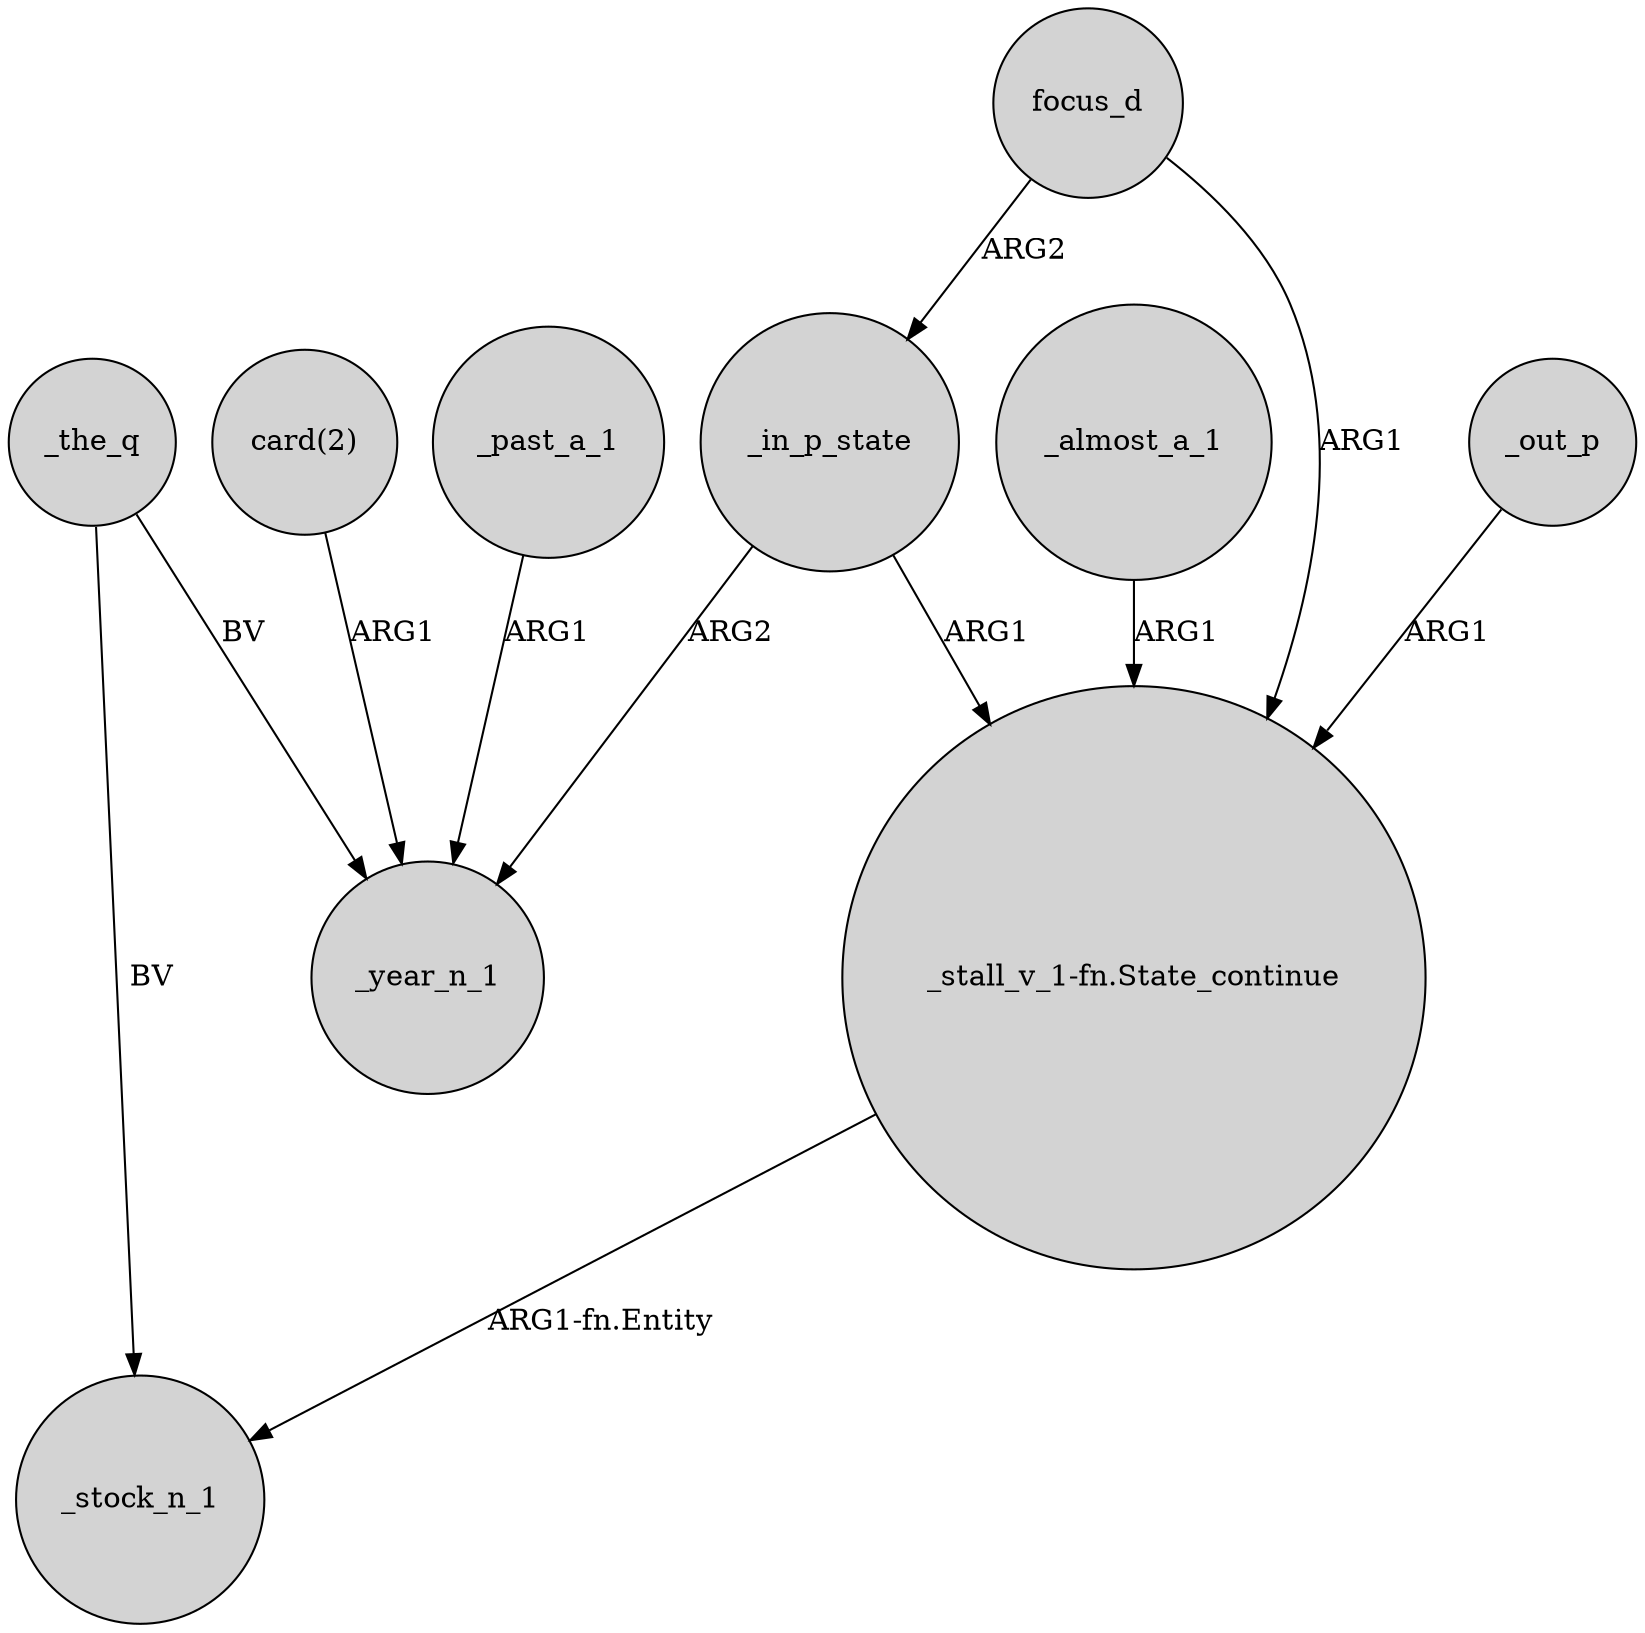digraph {
	node [shape=circle style=filled]
	_past_a_1 -> _year_n_1 [label=ARG1]
	_the_q -> _year_n_1 [label=BV]
	_almost_a_1 -> "_stall_v_1-fn.State_continue" [label=ARG1]
	"card(2)" -> _year_n_1 [label=ARG1]
	focus_d -> _in_p_state [label=ARG2]
	focus_d -> "_stall_v_1-fn.State_continue" [label=ARG1]
	_in_p_state -> _year_n_1 [label=ARG2]
	"_stall_v_1-fn.State_continue" -> _stock_n_1 [label="ARG1-fn.Entity"]
	_in_p_state -> "_stall_v_1-fn.State_continue" [label=ARG1]
	_the_q -> _stock_n_1 [label=BV]
	_out_p -> "_stall_v_1-fn.State_continue" [label=ARG1]
}
